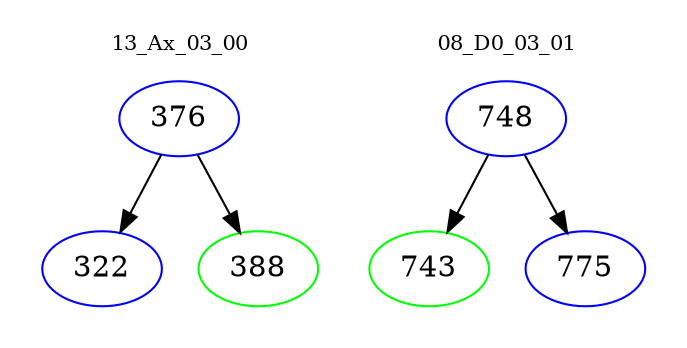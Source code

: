 digraph{
subgraph cluster_0 {
color = white
label = "13_Ax_03_00";
fontsize=10;
T0_376 [label="376", color="blue"]
T0_376 -> T0_322 [color="black"]
T0_322 [label="322", color="blue"]
T0_376 -> T0_388 [color="black"]
T0_388 [label="388", color="green"]
}
subgraph cluster_1 {
color = white
label = "08_D0_03_01";
fontsize=10;
T1_748 [label="748", color="blue"]
T1_748 -> T1_743 [color="black"]
T1_743 [label="743", color="green"]
T1_748 -> T1_775 [color="black"]
T1_775 [label="775", color="blue"]
}
}
